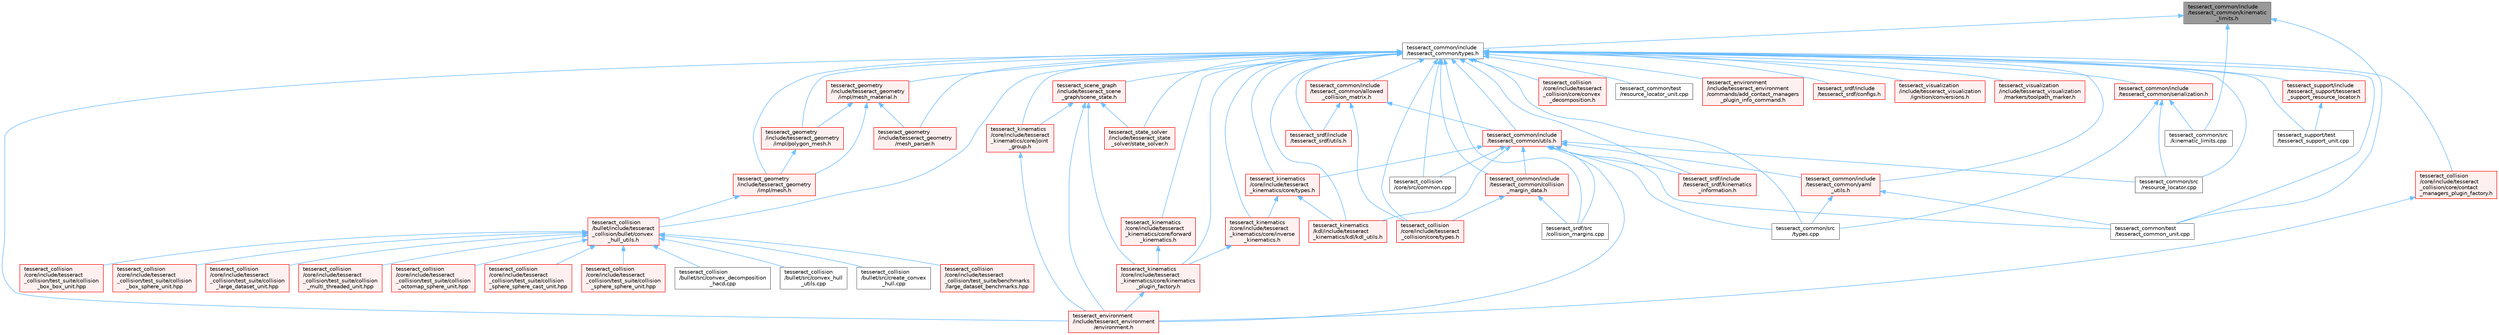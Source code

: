 digraph "tesseract_common/include/tesseract_common/kinematic_limits.h"
{
 // LATEX_PDF_SIZE
  bgcolor="transparent";
  edge [fontname=Helvetica,fontsize=10,labelfontname=Helvetica,labelfontsize=10];
  node [fontname=Helvetica,fontsize=10,shape=box,height=0.2,width=0.4];
  Node1 [label="tesseract_common/include\l/tesseract_common/kinematic\l_limits.h",height=0.2,width=0.4,color="gray40", fillcolor="grey60", style="filled", fontcolor="black",tooltip="Common Tesseract Kinematic Limits and Related Utility Functions."];
  Node1 -> Node2 [dir="back",color="steelblue1",style="solid"];
  Node2 [label="tesseract_common/include\l/tesseract_common/types.h",height=0.2,width=0.4,color="grey40", fillcolor="white", style="filled",URL="$dd/ddb/tesseract__common_2include_2tesseract__common_2types_8h.html",tooltip="Common Tesseract Types."];
  Node2 -> Node3 [dir="back",color="steelblue1",style="solid"];
  Node3 [label="tesseract_collision\l/bullet/include/tesseract\l_collision/bullet/convex\l_hull_utils.h",height=0.2,width=0.4,color="red", fillcolor="#FFF0F0", style="filled",URL="$d0/d01/convex__hull__utils_8h.html",tooltip="This is a collection of common methods."];
  Node3 -> Node4 [dir="back",color="steelblue1",style="solid"];
  Node4 [label="tesseract_collision\l/bullet/src/convex_decomposition\l_hacd.cpp",height=0.2,width=0.4,color="grey40", fillcolor="white", style="filled",URL="$d7/d41/convex__decomposition__hacd_8cpp.html",tooltip=" "];
  Node3 -> Node5 [dir="back",color="steelblue1",style="solid"];
  Node5 [label="tesseract_collision\l/bullet/src/convex_hull\l_utils.cpp",height=0.2,width=0.4,color="grey40", fillcolor="white", style="filled",URL="$df/d54/convex__hull__utils_8cpp.html",tooltip=" "];
  Node3 -> Node6 [dir="back",color="steelblue1",style="solid"];
  Node6 [label="tesseract_collision\l/bullet/src/create_convex\l_hull.cpp",height=0.2,width=0.4,color="grey40", fillcolor="white", style="filled",URL="$d9/d52/create__convex__hull_8cpp.html",tooltip="This takes an input file and generates a convex hull ply file."];
  Node3 -> Node7 [dir="back",color="steelblue1",style="solid"];
  Node7 [label="tesseract_collision\l/core/include/tesseract\l_collision/test_suite/benchmarks\l/large_dataset_benchmarks.hpp",height=0.2,width=0.4,color="red", fillcolor="#FFF0F0", style="filled",URL="$d6/dd9/large__dataset__benchmarks_8hpp.html",tooltip=" "];
  Node3 -> Node11 [dir="back",color="steelblue1",style="solid"];
  Node11 [label="tesseract_collision\l/core/include/tesseract\l_collision/test_suite/collision\l_box_box_unit.hpp",height=0.2,width=0.4,color="red", fillcolor="#FFF0F0", style="filled",URL="$d1/d83/collision__box__box__unit_8hpp.html",tooltip=" "];
  Node3 -> Node13 [dir="back",color="steelblue1",style="solid"];
  Node13 [label="tesseract_collision\l/core/include/tesseract\l_collision/test_suite/collision\l_box_sphere_unit.hpp",height=0.2,width=0.4,color="red", fillcolor="#FFF0F0", style="filled",URL="$d8/dd9/collision__box__sphere__unit_8hpp.html",tooltip=" "];
  Node3 -> Node15 [dir="back",color="steelblue1",style="solid"];
  Node15 [label="tesseract_collision\l/core/include/tesseract\l_collision/test_suite/collision\l_large_dataset_unit.hpp",height=0.2,width=0.4,color="red", fillcolor="#FFF0F0", style="filled",URL="$d7/d23/collision__large__dataset__unit_8hpp.html",tooltip=" "];
  Node3 -> Node17 [dir="back",color="steelblue1",style="solid"];
  Node17 [label="tesseract_collision\l/core/include/tesseract\l_collision/test_suite/collision\l_multi_threaded_unit.hpp",height=0.2,width=0.4,color="red", fillcolor="#FFF0F0", style="filled",URL="$de/d2c/collision__multi__threaded__unit_8hpp.html",tooltip=" "];
  Node3 -> Node19 [dir="back",color="steelblue1",style="solid"];
  Node19 [label="tesseract_collision\l/core/include/tesseract\l_collision/test_suite/collision\l_octomap_sphere_unit.hpp",height=0.2,width=0.4,color="red", fillcolor="#FFF0F0", style="filled",URL="$dc/d2d/collision__octomap__sphere__unit_8hpp.html",tooltip=" "];
  Node3 -> Node21 [dir="back",color="steelblue1",style="solid"];
  Node21 [label="tesseract_collision\l/core/include/tesseract\l_collision/test_suite/collision\l_sphere_sphere_cast_unit.hpp",height=0.2,width=0.4,color="red", fillcolor="#FFF0F0", style="filled",URL="$dd/dce/collision__sphere__sphere__cast__unit_8hpp.html",tooltip=" "];
  Node3 -> Node23 [dir="back",color="steelblue1",style="solid"];
  Node23 [label="tesseract_collision\l/core/include/tesseract\l_collision/test_suite/collision\l_sphere_sphere_unit.hpp",height=0.2,width=0.4,color="red", fillcolor="#FFF0F0", style="filled",URL="$d5/d45/collision__sphere__sphere__unit_8hpp.html",tooltip=" "];
  Node2 -> Node30 [dir="back",color="steelblue1",style="solid"];
  Node30 [label="tesseract_collision\l/core/include/tesseract\l_collision/core/contact\l_managers_plugin_factory.h",height=0.2,width=0.4,color="red", fillcolor="#FFF0F0", style="filled",URL="$da/d56/contact__managers__plugin__factory_8h.html",tooltip="Factory for loading contact managers as plugins."];
  Node30 -> Node38 [dir="back",color="steelblue1",style="solid"];
  Node38 [label="tesseract_environment\l/include/tesseract_environment\l/environment.h",height=0.2,width=0.4,color="red", fillcolor="#FFF0F0", style="filled",URL="$de/d26/environment_8h.html",tooltip=" "];
  Node2 -> Node57 [dir="back",color="steelblue1",style="solid"];
  Node57 [label="tesseract_collision\l/core/include/tesseract\l_collision/core/convex\l_decomposition.h",height=0.2,width=0.4,color="red", fillcolor="#FFF0F0", style="filled",URL="$dd/dc4/convex__decomposition_8h.html",tooltip="Convex decomposition interface."];
  Node2 -> Node60 [dir="back",color="steelblue1",style="solid"];
  Node60 [label="tesseract_collision\l/core/include/tesseract\l_collision/core/types.h",height=0.2,width=0.4,color="red", fillcolor="#FFF0F0", style="filled",URL="$d3/db3/tesseract__collision_2core_2include_2tesseract__collision_2core_2types_8h.html",tooltip="Tesseracts Collision Common Types."];
  Node2 -> Node92 [dir="back",color="steelblue1",style="solid"];
  Node92 [label="tesseract_collision\l/core/src/common.cpp",height=0.2,width=0.4,color="grey40", fillcolor="white", style="filled",URL="$d9/df9/common_8cpp.html",tooltip="This is a collection of common methods."];
  Node2 -> Node118 [dir="back",color="steelblue1",style="solid"];
  Node118 [label="tesseract_common/include\l/tesseract_common/allowed\l_collision_matrix.h",height=0.2,width=0.4,color="red", fillcolor="#FFF0F0", style="filled",URL="$d2/d01/allowed__collision__matrix_8h.html",tooltip=" "];
  Node118 -> Node60 [dir="back",color="steelblue1",style="solid"];
  Node118 -> Node119 [dir="back",color="steelblue1",style="solid"];
  Node119 [label="tesseract_common/include\l/tesseract_common/utils.h",height=0.2,width=0.4,color="red", fillcolor="#FFF0F0", style="filled",URL="$dc/d79/tesseract__common_2include_2tesseract__common_2utils_8h.html",tooltip="Common Tesseract Utility Functions."];
  Node119 -> Node92 [dir="back",color="steelblue1",style="solid"];
  Node119 -> Node120 [dir="back",color="steelblue1",style="solid"];
  Node120 [label="tesseract_common/include\l/tesseract_common/collision\l_margin_data.h",height=0.2,width=0.4,color="red", fillcolor="#FFF0F0", style="filled",URL="$d4/da8/collision__margin__data_8h.html",tooltip="This is used to store collision margin information."];
  Node120 -> Node60 [dir="back",color="steelblue1",style="solid"];
  Node120 -> Node133 [dir="back",color="steelblue1",style="solid"];
  Node133 [label="tesseract_srdf/src\l/collision_margins.cpp",height=0.2,width=0.4,color="grey40", fillcolor="white", style="filled",URL="$dc/d80/collision__margins_8cpp.html",tooltip="Parse collision margin data from srdf file."];
  Node119 -> Node139 [dir="back",color="steelblue1",style="solid"];
  Node139 [label="tesseract_common/include\l/tesseract_common/yaml\l_utils.h",height=0.2,width=0.4,color="red", fillcolor="#FFF0F0", style="filled",URL="$d2/db4/yaml__utils_8h.html",tooltip="YAML Type conversions."];
  Node139 -> Node140 [dir="back",color="steelblue1",style="solid"];
  Node140 [label="tesseract_common/src\l/types.cpp",height=0.2,width=0.4,color="grey40", fillcolor="white", style="filled",URL="$d8/d8c/tesseract__common_2src_2types_8cpp.html",tooltip="Common Tesseract Types."];
  Node139 -> Node141 [dir="back",color="steelblue1",style="solid"];
  Node141 [label="tesseract_common/test\l/tesseract_common_unit.cpp",height=0.2,width=0.4,color="grey40", fillcolor="white", style="filled",URL="$de/df1/tesseract__common__unit_8cpp.html",tooltip=" "];
  Node119 -> Node147 [dir="back",color="steelblue1",style="solid"];
  Node147 [label="tesseract_common/src\l/resource_locator.cpp",height=0.2,width=0.4,color="grey40", fillcolor="white", style="filled",URL="$d7/d6f/resource__locator_8cpp.html",tooltip="Resource locator functions."];
  Node119 -> Node140 [dir="back",color="steelblue1",style="solid"];
  Node119 -> Node141 [dir="back",color="steelblue1",style="solid"];
  Node119 -> Node38 [dir="back",color="steelblue1",style="solid"];
  Node119 -> Node180 [dir="back",color="steelblue1",style="solid"];
  Node180 [label="tesseract_kinematics\l/core/include/tesseract\l_kinematics/core/types.h",height=0.2,width=0.4,color="red", fillcolor="#FFF0F0", style="filled",URL="$de/d06/tesseract__kinematics_2core_2include_2tesseract__kinematics_2core_2types_8h.html",tooltip="Kinematics types."];
  Node180 -> Node181 [dir="back",color="steelblue1",style="solid"];
  Node181 [label="tesseract_kinematics\l/core/include/tesseract\l_kinematics/core/inverse\l_kinematics.h",height=0.2,width=0.4,color="red", fillcolor="#FFF0F0", style="filled",URL="$d3/da5/inverse__kinematics_8h.html",tooltip="Inverse kinematics functions."];
  Node181 -> Node211 [dir="back",color="steelblue1",style="solid"];
  Node211 [label="tesseract_kinematics\l/core/include/tesseract\l_kinematics/core/kinematics\l_plugin_factory.h",height=0.2,width=0.4,color="red", fillcolor="#FFF0F0", style="filled",URL="$d0/d3c/kinematics__plugin__factory_8h.html",tooltip="Kinematics Plugin Factory."];
  Node211 -> Node38 [dir="back",color="steelblue1",style="solid"];
  Node180 -> Node187 [dir="back",color="steelblue1",style="solid"];
  Node187 [label="tesseract_kinematics\l/kdl/include/tesseract\l_kinematics/kdl/kdl_utils.h",height=0.2,width=0.4,color="red", fillcolor="#FFF0F0", style="filled",URL="$da/d97/kdl__utils_8h.html",tooltip="Tesseract KDL utility functions."];
  Node119 -> Node187 [dir="back",color="steelblue1",style="solid"];
  Node119 -> Node239 [dir="back",color="steelblue1",style="solid"];
  Node239 [label="tesseract_srdf/include\l/tesseract_srdf/kinematics\l_information.h",height=0.2,width=0.4,color="red", fillcolor="#FFF0F0", style="filled",URL="$d3/d7a/kinematics__information_8h.html",tooltip="This hold the kinematics information."];
  Node119 -> Node133 [dir="back",color="steelblue1",style="solid"];
  Node118 -> Node128 [dir="back",color="steelblue1",style="solid"];
  Node128 [label="tesseract_srdf/include\l/tesseract_srdf/utils.h",height=0.2,width=0.4,color="red", fillcolor="#FFF0F0", style="filled",URL="$dd/d02/tesseract__srdf_2include_2tesseract__srdf_2utils_8h.html",tooltip="Tesseract SRDF utility functions."];
  Node2 -> Node120 [dir="back",color="steelblue1",style="solid"];
  Node2 -> Node312 [dir="back",color="steelblue1",style="solid"];
  Node312 [label="tesseract_common/include\l/tesseract_common/serialization.h",height=0.2,width=0.4,color="red", fillcolor="#FFF0F0", style="filled",URL="$dc/d7d/tesseract__common_2include_2tesseract__common_2serialization_8h.html",tooltip="Additional Boost serialization wrappers."];
  Node312 -> Node317 [dir="back",color="steelblue1",style="solid"];
  Node317 [label="tesseract_common/src\l/kinematic_limits.cpp",height=0.2,width=0.4,color="grey40", fillcolor="white", style="filled",URL="$d2/dc5/kinematic__limits_8cpp.html",tooltip=" "];
  Node312 -> Node147 [dir="back",color="steelblue1",style="solid"];
  Node312 -> Node140 [dir="back",color="steelblue1",style="solid"];
  Node2 -> Node119 [dir="back",color="steelblue1",style="solid"];
  Node2 -> Node139 [dir="back",color="steelblue1",style="solid"];
  Node2 -> Node147 [dir="back",color="steelblue1",style="solid"];
  Node2 -> Node140 [dir="back",color="steelblue1",style="solid"];
  Node2 -> Node135 [dir="back",color="steelblue1",style="solid"];
  Node135 [label="tesseract_common/test\l/resource_locator_unit.cpp",height=0.2,width=0.4,color="grey40", fillcolor="white", style="filled",URL="$d1/de7/resource__locator__unit_8cpp.html",tooltip=" "];
  Node2 -> Node141 [dir="back",color="steelblue1",style="solid"];
  Node2 -> Node321 [dir="back",color="steelblue1",style="solid"];
  Node321 [label="tesseract_environment\l/include/tesseract_environment\l/commands/add_contact_managers\l_plugin_info_command.h",height=0.2,width=0.4,color="red", fillcolor="#FFF0F0", style="filled",URL="$db/d41/add__contact__managers__plugin__info__command_8h.html",tooltip="Used to add contact managers plugin info to the environment."];
  Node2 -> Node38 [dir="back",color="steelblue1",style="solid"];
  Node2 -> Node322 [dir="back",color="steelblue1",style="solid"];
  Node322 [label="tesseract_geometry\l/include/tesseract_geometry\l/impl/mesh.h",height=0.2,width=0.4,color="red", fillcolor="#FFF0F0", style="filled",URL="$d5/d93/tesseract__geometry_2include_2tesseract__geometry_2impl_2mesh_8h.html",tooltip="Tesseract Mesh Geometry."];
  Node322 -> Node3 [dir="back",color="steelblue1",style="solid"];
  Node2 -> Node328 [dir="back",color="steelblue1",style="solid"];
  Node328 [label="tesseract_geometry\l/include/tesseract_geometry\l/impl/mesh_material.h",height=0.2,width=0.4,color="red", fillcolor="#FFF0F0", style="filled",URL="$df/d8e/mesh__material_8h.html",tooltip="Tesseract Mesh Material read from a mesh file."];
  Node328 -> Node322 [dir="back",color="steelblue1",style="solid"];
  Node328 -> Node330 [dir="back",color="steelblue1",style="solid"];
  Node330 [label="tesseract_geometry\l/include/tesseract_geometry\l/impl/polygon_mesh.h",height=0.2,width=0.4,color="red", fillcolor="#FFF0F0", style="filled",URL="$d2/deb/polygon__mesh_8h.html",tooltip="Tesseract Polygon Mesh Geometry."];
  Node330 -> Node322 [dir="back",color="steelblue1",style="solid"];
  Node328 -> Node341 [dir="back",color="steelblue1",style="solid"];
  Node341 [label="tesseract_geometry\l/include/tesseract_geometry\l/mesh_parser.h",height=0.2,width=0.4,color="red", fillcolor="#FFF0F0", style="filled",URL="$d8/dc3/mesh__parser_8h.html",tooltip=" "];
  Node2 -> Node330 [dir="back",color="steelblue1",style="solid"];
  Node2 -> Node341 [dir="back",color="steelblue1",style="solid"];
  Node2 -> Node301 [dir="back",color="steelblue1",style="solid"];
  Node301 [label="tesseract_kinematics\l/core/include/tesseract\l_kinematics/core/forward\l_kinematics.h",height=0.2,width=0.4,color="red", fillcolor="#FFF0F0", style="filled",URL="$d6/d45/forward__kinematics_8h.html",tooltip="Forward kinematics functions."];
  Node301 -> Node211 [dir="back",color="steelblue1",style="solid"];
  Node2 -> Node181 [dir="back",color="steelblue1",style="solid"];
  Node2 -> Node305 [dir="back",color="steelblue1",style="solid"];
  Node305 [label="tesseract_kinematics\l/core/include/tesseract\l_kinematics/core/joint\l_group.h",height=0.2,width=0.4,color="red", fillcolor="#FFF0F0", style="filled",URL="$db/d8d/joint__group_8h.html",tooltip="A joint group with forward kinematics, Jacobian, limits methods."];
  Node305 -> Node38 [dir="back",color="steelblue1",style="solid"];
  Node2 -> Node211 [dir="back",color="steelblue1",style="solid"];
  Node2 -> Node180 [dir="back",color="steelblue1",style="solid"];
  Node2 -> Node187 [dir="back",color="steelblue1",style="solid"];
  Node2 -> Node342 [dir="back",color="steelblue1",style="solid"];
  Node342 [label="tesseract_scene_graph\l/include/tesseract_scene\l_graph/scene_state.h",height=0.2,width=0.4,color="red", fillcolor="#FFF0F0", style="filled",URL="$d7/dea/scene__state_8h.html",tooltip="This holds a state of the scene."];
  Node342 -> Node38 [dir="back",color="steelblue1",style="solid"];
  Node342 -> Node305 [dir="back",color="steelblue1",style="solid"];
  Node342 -> Node211 [dir="back",color="steelblue1",style="solid"];
  Node342 -> Node306 [dir="back",color="steelblue1",style="solid"];
  Node306 [label="tesseract_state_solver\l/include/tesseract_state\l_solver/state_solver.h",height=0.2,width=0.4,color="red", fillcolor="#FFF0F0", style="filled",URL="$d9/dcf/state__solver_8h.html",tooltip="Tesseract Scene Graph State Solver Interface."];
  Node2 -> Node344 [dir="back",color="steelblue1",style="solid"];
  Node344 [label="tesseract_srdf/include\l/tesseract_srdf/configs.h",height=0.2,width=0.4,color="red", fillcolor="#FFF0F0", style="filled",URL="$d7/da8/configs_8h.html",tooltip=" "];
  Node2 -> Node239 [dir="back",color="steelblue1",style="solid"];
  Node2 -> Node128 [dir="back",color="steelblue1",style="solid"];
  Node2 -> Node133 [dir="back",color="steelblue1",style="solid"];
  Node2 -> Node306 [dir="back",color="steelblue1",style="solid"];
  Node2 -> Node345 [dir="back",color="steelblue1",style="solid"];
  Node345 [label="tesseract_support/include\l/tesseract_support/tesseract\l_support_resource_locator.h",height=0.2,width=0.4,color="red", fillcolor="#FFF0F0", style="filled",URL="$d3/d1b/tesseract__support__resource__locator_8h.html",tooltip="Locate and retrieve resource data in tesseract_support."];
  Node345 -> Node138 [dir="back",color="steelblue1",style="solid"];
  Node138 [label="tesseract_support/test\l/tesseract_support_unit.cpp",height=0.2,width=0.4,color="grey40", fillcolor="white", style="filled",URL="$df/de6/tesseract__support__unit_8cpp.html",tooltip=" "];
  Node2 -> Node138 [dir="back",color="steelblue1",style="solid"];
  Node2 -> Node310 [dir="back",color="steelblue1",style="solid"];
  Node310 [label="tesseract_visualization\l/include/tesseract_visualization\l/ignition/conversions.h",height=0.2,width=0.4,color="red", fillcolor="#FFF0F0", style="filled",URL="$da/dd6/conversions_8h.html",tooltip="A set of conversion between Tesseract and Ignition Robotics objects."];
  Node2 -> Node346 [dir="back",color="steelblue1",style="solid"];
  Node346 [label="tesseract_visualization\l/include/tesseract_visualization\l/markers/toolpath_marker.h",height=0.2,width=0.4,color="red", fillcolor="#FFF0F0", style="filled",URL="$d6/da4/toolpath__marker_8h.html",tooltip=" "];
  Node1 -> Node317 [dir="back",color="steelblue1",style="solid"];
  Node1 -> Node141 [dir="back",color="steelblue1",style="solid"];
}

